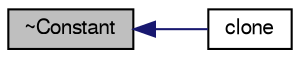 digraph "~Constant"
{
  bgcolor="transparent";
  edge [fontname="FreeSans",fontsize="10",labelfontname="FreeSans",labelfontsize="10"];
  node [fontname="FreeSans",fontsize="10",shape=record];
  rankdir="LR";
  Node308 [label="~Constant",height=0.2,width=0.4,color="black", fillcolor="grey75", style="filled", fontcolor="black"];
  Node308 -> Node309 [dir="back",color="midnightblue",fontsize="10",style="solid",fontname="FreeSans"];
  Node309 [label="clone",height=0.2,width=0.4,color="black",URL="$a27654.html#acd55b60f901f29af8277113adcfd9a7d",tooltip="Construct and return a clone. "];
}
